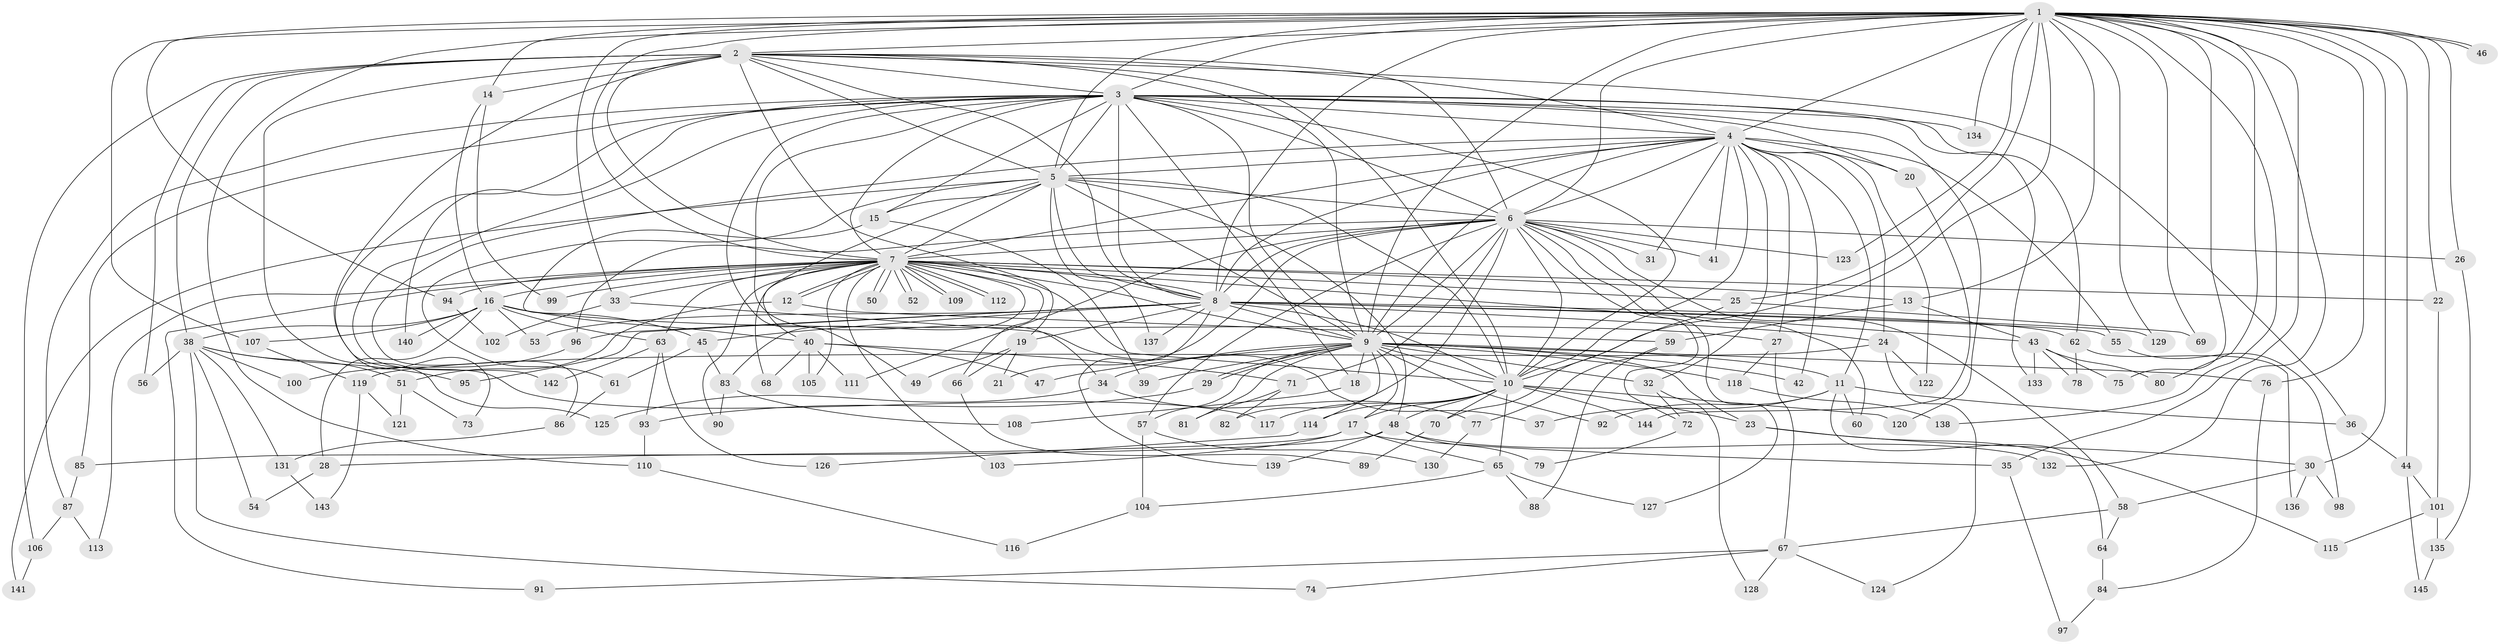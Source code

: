 // coarse degree distribution, {27: 0.011494252873563218, 12: 0.011494252873563218, 40: 0.011494252873563218, 15: 0.011494252873563218, 10: 0.022988505747126436, 21: 0.011494252873563218, 16: 0.011494252873563218, 22: 0.011494252873563218, 6: 0.034482758620689655, 3: 0.22988505747126436, 4: 0.1724137931034483, 5: 0.05747126436781609, 2: 0.367816091954023, 9: 0.011494252873563218, 8: 0.011494252873563218, 1: 0.011494252873563218}
// Generated by graph-tools (version 1.1) at 2025/17/03/04/25 18:17:20]
// undirected, 145 vertices, 315 edges
graph export_dot {
graph [start="1"]
  node [color=gray90,style=filled];
  1;
  2;
  3;
  4;
  5;
  6;
  7;
  8;
  9;
  10;
  11;
  12;
  13;
  14;
  15;
  16;
  17;
  18;
  19;
  20;
  21;
  22;
  23;
  24;
  25;
  26;
  27;
  28;
  29;
  30;
  31;
  32;
  33;
  34;
  35;
  36;
  37;
  38;
  39;
  40;
  41;
  42;
  43;
  44;
  45;
  46;
  47;
  48;
  49;
  50;
  51;
  52;
  53;
  54;
  55;
  56;
  57;
  58;
  59;
  60;
  61;
  62;
  63;
  64;
  65;
  66;
  67;
  68;
  69;
  70;
  71;
  72;
  73;
  74;
  75;
  76;
  77;
  78;
  79;
  80;
  81;
  82;
  83;
  84;
  85;
  86;
  87;
  88;
  89;
  90;
  91;
  92;
  93;
  94;
  95;
  96;
  97;
  98;
  99;
  100;
  101;
  102;
  103;
  104;
  105;
  106;
  107;
  108;
  109;
  110;
  111;
  112;
  113;
  114;
  115;
  116;
  117;
  118;
  119;
  120;
  121;
  122;
  123;
  124;
  125;
  126;
  127;
  128;
  129;
  130;
  131;
  132;
  133;
  134;
  135;
  136;
  137;
  138;
  139;
  140;
  141;
  142;
  143;
  144;
  145;
  1 -- 2;
  1 -- 3;
  1 -- 4;
  1 -- 5;
  1 -- 6;
  1 -- 7;
  1 -- 8;
  1 -- 9;
  1 -- 10;
  1 -- 13;
  1 -- 14;
  1 -- 22;
  1 -- 25;
  1 -- 26;
  1 -- 30;
  1 -- 33;
  1 -- 35;
  1 -- 44;
  1 -- 46;
  1 -- 46;
  1 -- 69;
  1 -- 75;
  1 -- 76;
  1 -- 80;
  1 -- 94;
  1 -- 107;
  1 -- 110;
  1 -- 123;
  1 -- 129;
  1 -- 132;
  1 -- 134;
  1 -- 138;
  2 -- 3;
  2 -- 4;
  2 -- 5;
  2 -- 6;
  2 -- 7;
  2 -- 8;
  2 -- 9;
  2 -- 10;
  2 -- 14;
  2 -- 19;
  2 -- 36;
  2 -- 38;
  2 -- 56;
  2 -- 106;
  2 -- 117;
  2 -- 125;
  3 -- 4;
  3 -- 5;
  3 -- 6;
  3 -- 7;
  3 -- 8;
  3 -- 9;
  3 -- 10;
  3 -- 15;
  3 -- 18;
  3 -- 20;
  3 -- 34;
  3 -- 49;
  3 -- 62;
  3 -- 73;
  3 -- 85;
  3 -- 87;
  3 -- 120;
  3 -- 133;
  3 -- 134;
  3 -- 140;
  3 -- 142;
  4 -- 5;
  4 -- 6;
  4 -- 7;
  4 -- 8;
  4 -- 9;
  4 -- 10;
  4 -- 11;
  4 -- 20;
  4 -- 24;
  4 -- 27;
  4 -- 31;
  4 -- 32;
  4 -- 41;
  4 -- 42;
  4 -- 55;
  4 -- 86;
  4 -- 122;
  5 -- 6;
  5 -- 7;
  5 -- 8;
  5 -- 9;
  5 -- 10;
  5 -- 15;
  5 -- 40;
  5 -- 48;
  5 -- 61;
  5 -- 137;
  5 -- 141;
  6 -- 7;
  6 -- 8;
  6 -- 9;
  6 -- 10;
  6 -- 21;
  6 -- 26;
  6 -- 31;
  6 -- 41;
  6 -- 57;
  6 -- 58;
  6 -- 60;
  6 -- 71;
  6 -- 72;
  6 -- 82;
  6 -- 96;
  6 -- 111;
  6 -- 123;
  6 -- 127;
  7 -- 8;
  7 -- 9;
  7 -- 10;
  7 -- 12;
  7 -- 12;
  7 -- 13;
  7 -- 16;
  7 -- 22;
  7 -- 25;
  7 -- 33;
  7 -- 43;
  7 -- 50;
  7 -- 50;
  7 -- 52;
  7 -- 52;
  7 -- 63;
  7 -- 66;
  7 -- 68;
  7 -- 83;
  7 -- 90;
  7 -- 91;
  7 -- 94;
  7 -- 99;
  7 -- 103;
  7 -- 105;
  7 -- 109;
  7 -- 109;
  7 -- 112;
  7 -- 112;
  7 -- 113;
  8 -- 9;
  8 -- 10;
  8 -- 19;
  8 -- 24;
  8 -- 45;
  8 -- 53;
  8 -- 55;
  8 -- 62;
  8 -- 95;
  8 -- 96;
  8 -- 129;
  8 -- 137;
  8 -- 139;
  9 -- 10;
  9 -- 11;
  9 -- 17;
  9 -- 18;
  9 -- 23;
  9 -- 29;
  9 -- 29;
  9 -- 32;
  9 -- 34;
  9 -- 39;
  9 -- 42;
  9 -- 47;
  9 -- 57;
  9 -- 76;
  9 -- 81;
  9 -- 92;
  9 -- 114;
  9 -- 118;
  10 -- 17;
  10 -- 23;
  10 -- 48;
  10 -- 65;
  10 -- 70;
  10 -- 114;
  10 -- 117;
  10 -- 120;
  10 -- 144;
  11 -- 36;
  11 -- 37;
  11 -- 60;
  11 -- 64;
  11 -- 92;
  12 -- 51;
  12 -- 59;
  13 -- 43;
  13 -- 59;
  14 -- 16;
  14 -- 99;
  15 -- 39;
  15 -- 45;
  16 -- 27;
  16 -- 28;
  16 -- 38;
  16 -- 40;
  16 -- 53;
  16 -- 63;
  16 -- 107;
  16 -- 140;
  17 -- 28;
  17 -- 35;
  17 -- 65;
  17 -- 103;
  18 -- 108;
  19 -- 21;
  19 -- 49;
  19 -- 66;
  20 -- 144;
  22 -- 101;
  23 -- 30;
  23 -- 115;
  24 -- 119;
  24 -- 122;
  24 -- 124;
  25 -- 69;
  25 -- 70;
  26 -- 135;
  27 -- 67;
  27 -- 118;
  28 -- 54;
  29 -- 93;
  30 -- 58;
  30 -- 98;
  30 -- 136;
  32 -- 72;
  32 -- 128;
  33 -- 37;
  33 -- 102;
  34 -- 77;
  34 -- 125;
  35 -- 97;
  36 -- 44;
  38 -- 51;
  38 -- 54;
  38 -- 56;
  38 -- 74;
  38 -- 95;
  38 -- 100;
  38 -- 131;
  40 -- 47;
  40 -- 68;
  40 -- 71;
  40 -- 105;
  40 -- 111;
  43 -- 75;
  43 -- 78;
  43 -- 80;
  43 -- 133;
  44 -- 101;
  44 -- 145;
  45 -- 61;
  45 -- 83;
  48 -- 79;
  48 -- 85;
  48 -- 132;
  48 -- 139;
  51 -- 73;
  51 -- 121;
  55 -- 98;
  57 -- 104;
  57 -- 130;
  58 -- 64;
  58 -- 67;
  59 -- 77;
  59 -- 88;
  61 -- 86;
  62 -- 78;
  62 -- 136;
  63 -- 93;
  63 -- 126;
  63 -- 142;
  64 -- 84;
  65 -- 88;
  65 -- 104;
  65 -- 127;
  66 -- 89;
  67 -- 74;
  67 -- 91;
  67 -- 124;
  67 -- 128;
  70 -- 89;
  71 -- 81;
  71 -- 82;
  72 -- 79;
  76 -- 84;
  77 -- 130;
  83 -- 90;
  83 -- 108;
  84 -- 97;
  85 -- 87;
  86 -- 131;
  87 -- 106;
  87 -- 113;
  93 -- 110;
  94 -- 102;
  96 -- 100;
  101 -- 115;
  101 -- 135;
  104 -- 116;
  106 -- 141;
  107 -- 119;
  110 -- 116;
  114 -- 126;
  118 -- 138;
  119 -- 121;
  119 -- 143;
  131 -- 143;
  135 -- 145;
}
